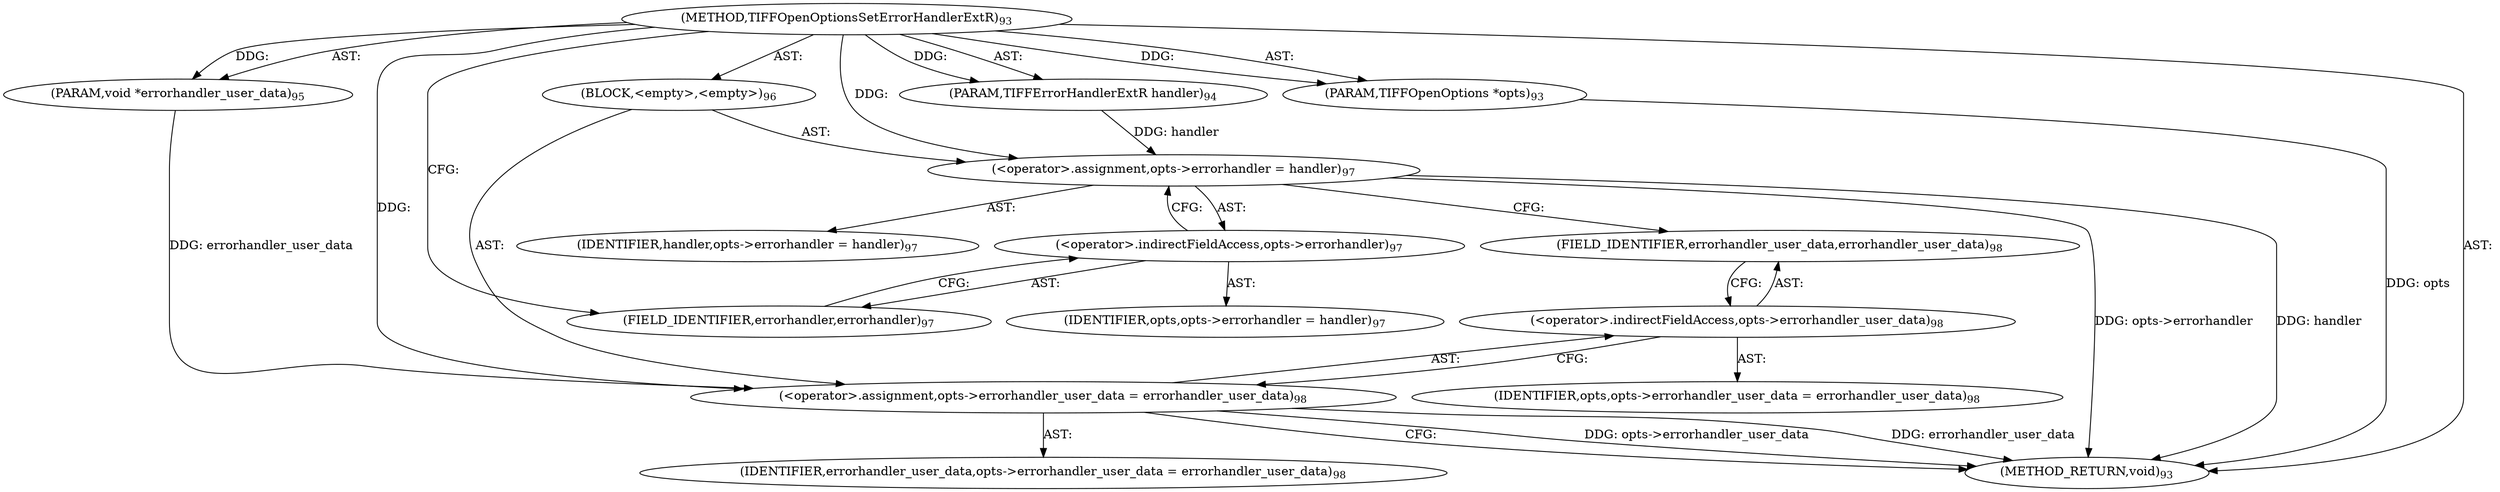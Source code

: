 digraph "TIFFOpenOptionsSetErrorHandlerExtR" {  
"138" [label = <(METHOD,TIFFOpenOptionsSetErrorHandlerExtR)<SUB>93</SUB>> ]
"139" [label = <(PARAM,TIFFOpenOptions *opts)<SUB>93</SUB>> ]
"140" [label = <(PARAM,TIFFErrorHandlerExtR handler)<SUB>94</SUB>> ]
"141" [label = <(PARAM,void *errorhandler_user_data)<SUB>95</SUB>> ]
"142" [label = <(BLOCK,&lt;empty&gt;,&lt;empty&gt;)<SUB>96</SUB>> ]
"143" [label = <(&lt;operator&gt;.assignment,opts-&gt;errorhandler = handler)<SUB>97</SUB>> ]
"144" [label = <(&lt;operator&gt;.indirectFieldAccess,opts-&gt;errorhandler)<SUB>97</SUB>> ]
"145" [label = <(IDENTIFIER,opts,opts-&gt;errorhandler = handler)<SUB>97</SUB>> ]
"146" [label = <(FIELD_IDENTIFIER,errorhandler,errorhandler)<SUB>97</SUB>> ]
"147" [label = <(IDENTIFIER,handler,opts-&gt;errorhandler = handler)<SUB>97</SUB>> ]
"148" [label = <(&lt;operator&gt;.assignment,opts-&gt;errorhandler_user_data = errorhandler_user_data)<SUB>98</SUB>> ]
"149" [label = <(&lt;operator&gt;.indirectFieldAccess,opts-&gt;errorhandler_user_data)<SUB>98</SUB>> ]
"150" [label = <(IDENTIFIER,opts,opts-&gt;errorhandler_user_data = errorhandler_user_data)<SUB>98</SUB>> ]
"151" [label = <(FIELD_IDENTIFIER,errorhandler_user_data,errorhandler_user_data)<SUB>98</SUB>> ]
"152" [label = <(IDENTIFIER,errorhandler_user_data,opts-&gt;errorhandler_user_data = errorhandler_user_data)<SUB>98</SUB>> ]
"153" [label = <(METHOD_RETURN,void)<SUB>93</SUB>> ]
  "138" -> "139"  [ label = "AST: "] 
  "138" -> "140"  [ label = "AST: "] 
  "138" -> "141"  [ label = "AST: "] 
  "138" -> "142"  [ label = "AST: "] 
  "138" -> "153"  [ label = "AST: "] 
  "142" -> "143"  [ label = "AST: "] 
  "142" -> "148"  [ label = "AST: "] 
  "143" -> "144"  [ label = "AST: "] 
  "143" -> "147"  [ label = "AST: "] 
  "144" -> "145"  [ label = "AST: "] 
  "144" -> "146"  [ label = "AST: "] 
  "148" -> "149"  [ label = "AST: "] 
  "148" -> "152"  [ label = "AST: "] 
  "149" -> "150"  [ label = "AST: "] 
  "149" -> "151"  [ label = "AST: "] 
  "143" -> "151"  [ label = "CFG: "] 
  "148" -> "153"  [ label = "CFG: "] 
  "144" -> "143"  [ label = "CFG: "] 
  "149" -> "148"  [ label = "CFG: "] 
  "146" -> "144"  [ label = "CFG: "] 
  "151" -> "149"  [ label = "CFG: "] 
  "138" -> "146"  [ label = "CFG: "] 
  "139" -> "153"  [ label = "DDG: opts"] 
  "143" -> "153"  [ label = "DDG: opts-&gt;errorhandler"] 
  "143" -> "153"  [ label = "DDG: handler"] 
  "148" -> "153"  [ label = "DDG: opts-&gt;errorhandler_user_data"] 
  "148" -> "153"  [ label = "DDG: errorhandler_user_data"] 
  "138" -> "139"  [ label = "DDG: "] 
  "138" -> "140"  [ label = "DDG: "] 
  "138" -> "141"  [ label = "DDG: "] 
  "140" -> "143"  [ label = "DDG: handler"] 
  "138" -> "143"  [ label = "DDG: "] 
  "141" -> "148"  [ label = "DDG: errorhandler_user_data"] 
  "138" -> "148"  [ label = "DDG: "] 
}
